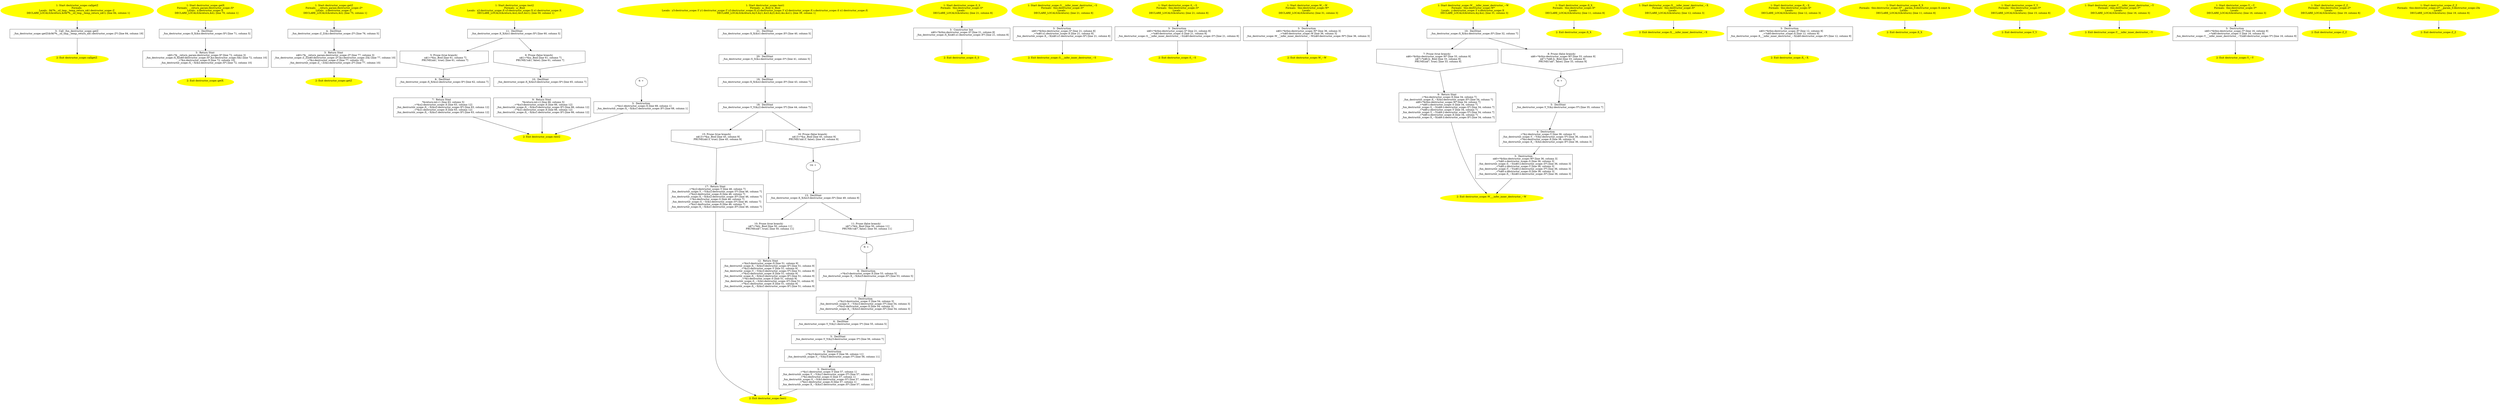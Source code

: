 /* @generated */
digraph cfg {
"callgetZ#destructor_scope#16418724657639342926.f4c0cbb2a5d892ea82496dd2540a9ead_1" [label="1: Start destructor_scope::callgetZ\nFormals: \nLocals:  0$?%__sil_tmp__temp_return_n$1:destructor_scope::Z \n   DECLARE_LOCALS(&return,&0$?%__sil_tmp__temp_return_n$1); [line 84, column 1]\n " color=yellow style=filled]
	

	 "callgetZ#destructor_scope#16418724657639342926.f4c0cbb2a5d892ea82496dd2540a9ead_1" -> "callgetZ#destructor_scope#16418724657639342926.f4c0cbb2a5d892ea82496dd2540a9ead_3" ;
"callgetZ#destructor_scope#16418724657639342926.f4c0cbb2a5d892ea82496dd2540a9ead_2" [label="2: Exit destructor_scope::callgetZ \n  " color=yellow style=filled]
	

"callgetZ#destructor_scope#16418724657639342926.f4c0cbb2a5d892ea82496dd2540a9ead_3" [label="3:  Call _fun_destructor_scope::getZ \n   _fun_destructor_scope::getZ(&0$?%__sil_tmp__temp_return_n$1:destructor_scope::Z*) [line 84, column 19]\n " shape="box"]
	

	 "callgetZ#destructor_scope#16418724657639342926.f4c0cbb2a5d892ea82496dd2540a9ead_3" -> "callgetZ#destructor_scope#16418724657639342926.f4c0cbb2a5d892ea82496dd2540a9ead_2" ;
"getX#destructor_scope#11739464242911605656.40a1d0621360ad71d65c4cc39bf927eb_1" [label="1: Start destructor_scope::getX\nFormals:  __return_param:destructor_scope::X*\nLocals:  x:destructor_scope::X \n   DECLARE_LOCALS(&return,&x); [line 70, column 1]\n " color=yellow style=filled]
	

	 "getX#destructor_scope#11739464242911605656.40a1d0621360ad71d65c4cc39bf927eb_1" -> "getX#destructor_scope#11739464242911605656.40a1d0621360ad71d65c4cc39bf927eb_4" ;
"getX#destructor_scope#11739464242911605656.40a1d0621360ad71d65c4cc39bf927eb_2" [label="2: Exit destructor_scope::getX \n  " color=yellow style=filled]
	

"getX#destructor_scope#11739464242911605656.40a1d0621360ad71d65c4cc39bf927eb_3" [label="3:  Return Stmt \n   n$0=*&__return_param:destructor_scope::X* [line 72, column 3]\n  _fun_destructor_scope::X_X(n$0:destructor_scope::X*,&x:destructor_scope::X&) [line 72, column 10]\n  _=*&x:destructor_scope::X [line 72, column 10]\n  _fun_destructor_scope::X_~X(&x:destructor_scope::X*) [line 72, column 10]\n " shape="box"]
	

	 "getX#destructor_scope#11739464242911605656.40a1d0621360ad71d65c4cc39bf927eb_3" -> "getX#destructor_scope#11739464242911605656.40a1d0621360ad71d65c4cc39bf927eb_2" ;
"getX#destructor_scope#11739464242911605656.40a1d0621360ad71d65c4cc39bf927eb_4" [label="4:  DeclStmt \n   _fun_destructor_scope::X_X(&x:destructor_scope::X*) [line 71, column 5]\n " shape="box"]
	

	 "getX#destructor_scope#11739464242911605656.40a1d0621360ad71d65c4cc39bf927eb_4" -> "getX#destructor_scope#11739464242911605656.40a1d0621360ad71d65c4cc39bf927eb_3" ;
"getZ#destructor_scope#13110319947448813202.fe2bc6519a3d7998283b70bbacc3915e_1" [label="1: Start destructor_scope::getZ\nFormals:  __return_param:destructor_scope::Z*\nLocals:  z:destructor_scope::Z \n   DECLARE_LOCALS(&return,&z); [line 75, column 1]\n " color=yellow style=filled]
	

	 "getZ#destructor_scope#13110319947448813202.fe2bc6519a3d7998283b70bbacc3915e_1" -> "getZ#destructor_scope#13110319947448813202.fe2bc6519a3d7998283b70bbacc3915e_4" ;
"getZ#destructor_scope#13110319947448813202.fe2bc6519a3d7998283b70bbacc3915e_2" [label="2: Exit destructor_scope::getZ \n  " color=yellow style=filled]
	

"getZ#destructor_scope#13110319947448813202.fe2bc6519a3d7998283b70bbacc3915e_3" [label="3:  Return Stmt \n   n$0=*&__return_param:destructor_scope::Z* [line 77, column 3]\n  _fun_destructor_scope::Z_Z(n$0:destructor_scope::Z*,&z:destructor_scope::Z&) [line 77, column 10]\n  _=*&z:destructor_scope::Z [line 77, column 10]\n  _fun_destructor_scope::Z_~Z(&z:destructor_scope::Z*) [line 77, column 10]\n " shape="box"]
	

	 "getZ#destructor_scope#13110319947448813202.fe2bc6519a3d7998283b70bbacc3915e_3" -> "getZ#destructor_scope#13110319947448813202.fe2bc6519a3d7998283b70bbacc3915e_2" ;
"getZ#destructor_scope#13110319947448813202.fe2bc6519a3d7998283b70bbacc3915e_4" [label="4:  DeclStmt \n   _fun_destructor_scope::Z_Z(&z:destructor_scope::Z*) [line 76, column 5]\n " shape="box"]
	

	 "getZ#destructor_scope#13110319947448813202.fe2bc6519a3d7998283b70bbacc3915e_4" -> "getZ#destructor_scope#13110319947448813202.fe2bc6519a3d7998283b70bbacc3915e_3" ;
"test2#destructor_scope#2993434300384255445.24bf3f4c27c1719ee94d608a0df996b1_1" [label="1: Start destructor_scope::test2\nFormals:  a:_Bool\nLocals:  x2:destructor_scope::X x3:destructor_scope::X x1:destructor_scope::X \n   DECLARE_LOCALS(&return,&x2,&x3,&x1); [line 59, column 1]\n " color=yellow style=filled]
	

	 "test2#destructor_scope#2993434300384255445.24bf3f4c27c1719ee94d608a0df996b1_1" -> "test2#destructor_scope#2993434300384255445.24bf3f4c27c1719ee94d608a0df996b1_11" ;
"test2#destructor_scope#2993434300384255445.24bf3f4c27c1719ee94d608a0df996b1_2" [label="2: Exit destructor_scope::test2 \n  " color=yellow style=filled]
	

"test2#destructor_scope#2993434300384255445.24bf3f4c27c1719ee94d608a0df996b1_3" [label="3:  Destruction \n   _=*&x1:destructor_scope::X [line 68, column 1]\n  _fun_destructor_scope::X_~X(&x1:destructor_scope::X*) [line 68, column 1]\n " shape="box"]
	

	 "test2#destructor_scope#2993434300384255445.24bf3f4c27c1719ee94d608a0df996b1_3" -> "test2#destructor_scope#2993434300384255445.24bf3f4c27c1719ee94d608a0df996b1_2" ;
"test2#destructor_scope#2993434300384255445.24bf3f4c27c1719ee94d608a0df996b1_4" [label="4: + \n  " ]
	

	 "test2#destructor_scope#2993434300384255445.24bf3f4c27c1719ee94d608a0df996b1_4" -> "test2#destructor_scope#2993434300384255445.24bf3f4c27c1719ee94d608a0df996b1_3" ;
"test2#destructor_scope#2993434300384255445.24bf3f4c27c1719ee94d608a0df996b1_5" [label="5: Prune (true branch) \n   n$1=*&a:_Bool [line 61, column 7]\n  PRUNE(n$1, true); [line 61, column 7]\n " shape="invhouse"]
	

	 "test2#destructor_scope#2993434300384255445.24bf3f4c27c1719ee94d608a0df996b1_5" -> "test2#destructor_scope#2993434300384255445.24bf3f4c27c1719ee94d608a0df996b1_8" ;
"test2#destructor_scope#2993434300384255445.24bf3f4c27c1719ee94d608a0df996b1_6" [label="6: Prune (false branch) \n   n$1=*&a:_Bool [line 61, column 7]\n  PRUNE(!n$1, false); [line 61, column 7]\n " shape="invhouse"]
	

	 "test2#destructor_scope#2993434300384255445.24bf3f4c27c1719ee94d608a0df996b1_6" -> "test2#destructor_scope#2993434300384255445.24bf3f4c27c1719ee94d608a0df996b1_10" ;
"test2#destructor_scope#2993434300384255445.24bf3f4c27c1719ee94d608a0df996b1_7" [label="7:  Return Stmt \n   *&return:int=1 [line 63, column 5]\n  _=*&x2:destructor_scope::X [line 63, column 12]\n  _fun_destructor_scope::X_~X(&x2:destructor_scope::X*) [line 63, column 12]\n  _=*&x1:destructor_scope::X [line 63, column 12]\n  _fun_destructor_scope::X_~X(&x1:destructor_scope::X*) [line 63, column 12]\n " shape="box"]
	

	 "test2#destructor_scope#2993434300384255445.24bf3f4c27c1719ee94d608a0df996b1_7" -> "test2#destructor_scope#2993434300384255445.24bf3f4c27c1719ee94d608a0df996b1_2" ;
"test2#destructor_scope#2993434300384255445.24bf3f4c27c1719ee94d608a0df996b1_8" [label="8:  DeclStmt \n   _fun_destructor_scope::X_X(&x2:destructor_scope::X*) [line 62, column 7]\n " shape="box"]
	

	 "test2#destructor_scope#2993434300384255445.24bf3f4c27c1719ee94d608a0df996b1_8" -> "test2#destructor_scope#2993434300384255445.24bf3f4c27c1719ee94d608a0df996b1_7" ;
"test2#destructor_scope#2993434300384255445.24bf3f4c27c1719ee94d608a0df996b1_9" [label="9:  Return Stmt \n   *&return:int=2 [line 66, column 5]\n  _=*&x3:destructor_scope::X [line 66, column 12]\n  _fun_destructor_scope::X_~X(&x3:destructor_scope::X*) [line 66, column 12]\n  _=*&x1:destructor_scope::X [line 66, column 12]\n  _fun_destructor_scope::X_~X(&x1:destructor_scope::X*) [line 66, column 12]\n " shape="box"]
	

	 "test2#destructor_scope#2993434300384255445.24bf3f4c27c1719ee94d608a0df996b1_9" -> "test2#destructor_scope#2993434300384255445.24bf3f4c27c1719ee94d608a0df996b1_2" ;
"test2#destructor_scope#2993434300384255445.24bf3f4c27c1719ee94d608a0df996b1_10" [label="10:  DeclStmt \n   _fun_destructor_scope::X_X(&x3:destructor_scope::X*) [line 65, column 7]\n " shape="box"]
	

	 "test2#destructor_scope#2993434300384255445.24bf3f4c27c1719ee94d608a0df996b1_10" -> "test2#destructor_scope#2993434300384255445.24bf3f4c27c1719ee94d608a0df996b1_9" ;
"test2#destructor_scope#2993434300384255445.24bf3f4c27c1719ee94d608a0df996b1_11" [label="11:  DeclStmt \n   _fun_destructor_scope::X_X(&x1:destructor_scope::X*) [line 60, column 5]\n " shape="box"]
	

	 "test2#destructor_scope#2993434300384255445.24bf3f4c27c1719ee94d608a0df996b1_11" -> "test2#destructor_scope#2993434300384255445.24bf3f4c27c1719ee94d608a0df996b1_5" ;
	 "test2#destructor_scope#2993434300384255445.24bf3f4c27c1719ee94d608a0df996b1_11" -> "test2#destructor_scope#2993434300384255445.24bf3f4c27c1719ee94d608a0df996b1_6" ;
"test1#destructor_scope#3167061604758065234.d3af82d2ddb9b80d2c9930cb62bbbffa_1" [label="1: Start destructor_scope::test1\nFormals:  a:_Bool b:_Bool\nLocals:  y3:destructor_scope::Y y1:destructor_scope::Y x3:destructor_scope::X y2:destructor_scope::Y x2:destructor_scope::X s:destructor_scope::S x1:destructor_scope::X \n   DECLARE_LOCALS(&return,&y3,&y1,&x3,&y2,&x2,&s,&x1); [line 39, column 1]\n " color=yellow style=filled]
	

	 "test1#destructor_scope#3167061604758065234.d3af82d2ddb9b80d2c9930cb62bbbffa_1" -> "test1#destructor_scope#3167061604758065234.d3af82d2ddb9b80d2c9930cb62bbbffa_21" ;
"test1#destructor_scope#3167061604758065234.d3af82d2ddb9b80d2c9930cb62bbbffa_2" [label="2: Exit destructor_scope::test1 \n  " color=yellow style=filled]
	

"test1#destructor_scope#3167061604758065234.d3af82d2ddb9b80d2c9930cb62bbbffa_3" [label="3:  Destruction \n   _=*&y1:destructor_scope::Y [line 57, column 1]\n  _fun_destructor_scope::Y_~Y(&y1:destructor_scope::Y*) [line 57, column 1]\n  _=*&s:destructor_scope::S [line 57, column 1]\n  _fun_destructor_scope::S_~S(&s:destructor_scope::S*) [line 57, column 1]\n  _=*&x1:destructor_scope::X [line 57, column 1]\n  _fun_destructor_scope::X_~X(&x1:destructor_scope::X*) [line 57, column 1]\n " shape="box"]
	

	 "test1#destructor_scope#3167061604758065234.d3af82d2ddb9b80d2c9930cb62bbbffa_3" -> "test1#destructor_scope#3167061604758065234.d3af82d2ddb9b80d2c9930cb62bbbffa_2" ;
"test1#destructor_scope#3167061604758065234.d3af82d2ddb9b80d2c9930cb62bbbffa_4" [label="4:  Destruction \n   _=*&y3:destructor_scope::Y [line 56, column 11]\n  _fun_destructor_scope::Y_~Y(&y3:destructor_scope::Y*) [line 56, column 11]\n " shape="box"]
	

	 "test1#destructor_scope#3167061604758065234.d3af82d2ddb9b80d2c9930cb62bbbffa_4" -> "test1#destructor_scope#3167061604758065234.d3af82d2ddb9b80d2c9930cb62bbbffa_3" ;
"test1#destructor_scope#3167061604758065234.d3af82d2ddb9b80d2c9930cb62bbbffa_5" [label="5:  DeclStmt \n   _fun_destructor_scope::Y_Y(&y3:destructor_scope::Y*) [line 56, column 7]\n " shape="box"]
	

	 "test1#destructor_scope#3167061604758065234.d3af82d2ddb9b80d2c9930cb62bbbffa_5" -> "test1#destructor_scope#3167061604758065234.d3af82d2ddb9b80d2c9930cb62bbbffa_4" ;
"test1#destructor_scope#3167061604758065234.d3af82d2ddb9b80d2c9930cb62bbbffa_6" [label="6:  DeclStmt \n   _fun_destructor_scope::Y_Y(&y1:destructor_scope::Y*) [line 55, column 5]\n " shape="box"]
	

	 "test1#destructor_scope#3167061604758065234.d3af82d2ddb9b80d2c9930cb62bbbffa_6" -> "test1#destructor_scope#3167061604758065234.d3af82d2ddb9b80d2c9930cb62bbbffa_5" ;
"test1#destructor_scope#3167061604758065234.d3af82d2ddb9b80d2c9930cb62bbbffa_7" [label="7:  Destruction \n   _=*&y2:destructor_scope::Y [line 54, column 3]\n  _fun_destructor_scope::Y_~Y(&y2:destructor_scope::Y*) [line 54, column 3]\n  _=*&x2:destructor_scope::X [line 54, column 3]\n  _fun_destructor_scope::X_~X(&x2:destructor_scope::X*) [line 54, column 3]\n " shape="box"]
	

	 "test1#destructor_scope#3167061604758065234.d3af82d2ddb9b80d2c9930cb62bbbffa_7" -> "test1#destructor_scope#3167061604758065234.d3af82d2ddb9b80d2c9930cb62bbbffa_6" ;
"test1#destructor_scope#3167061604758065234.d3af82d2ddb9b80d2c9930cb62bbbffa_8" [label="8:  Destruction \n   _=*&x3:destructor_scope::X [line 53, column 5]\n  _fun_destructor_scope::X_~X(&x3:destructor_scope::X*) [line 53, column 5]\n " shape="box"]
	

	 "test1#destructor_scope#3167061604758065234.d3af82d2ddb9b80d2c9930cb62bbbffa_8" -> "test1#destructor_scope#3167061604758065234.d3af82d2ddb9b80d2c9930cb62bbbffa_7" ;
"test1#destructor_scope#3167061604758065234.d3af82d2ddb9b80d2c9930cb62bbbffa_9" [label="9: + \n  " ]
	

	 "test1#destructor_scope#3167061604758065234.d3af82d2ddb9b80d2c9930cb62bbbffa_9" -> "test1#destructor_scope#3167061604758065234.d3af82d2ddb9b80d2c9930cb62bbbffa_8" ;
"test1#destructor_scope#3167061604758065234.d3af82d2ddb9b80d2c9930cb62bbbffa_10" [label="10: Prune (true branch) \n   n$7=*&b:_Bool [line 50, column 11]\n  PRUNE(n$7, true); [line 50, column 11]\n " shape="invhouse"]
	

	 "test1#destructor_scope#3167061604758065234.d3af82d2ddb9b80d2c9930cb62bbbffa_10" -> "test1#destructor_scope#3167061604758065234.d3af82d2ddb9b80d2c9930cb62bbbffa_12" ;
"test1#destructor_scope#3167061604758065234.d3af82d2ddb9b80d2c9930cb62bbbffa_11" [label="11: Prune (false branch) \n   n$7=*&b:_Bool [line 50, column 11]\n  PRUNE(!n$7, false); [line 50, column 11]\n " shape="invhouse"]
	

	 "test1#destructor_scope#3167061604758065234.d3af82d2ddb9b80d2c9930cb62bbbffa_11" -> "test1#destructor_scope#3167061604758065234.d3af82d2ddb9b80d2c9930cb62bbbffa_9" ;
"test1#destructor_scope#3167061604758065234.d3af82d2ddb9b80d2c9930cb62bbbffa_12" [label="12:  Return Stmt \n   _=*&x3:destructor_scope::X [line 51, column 9]\n  _fun_destructor_scope::X_~X(&x3:destructor_scope::X*) [line 51, column 9]\n  _=*&y2:destructor_scope::Y [line 51, column 9]\n  _fun_destructor_scope::Y_~Y(&y2:destructor_scope::Y*) [line 51, column 9]\n  _=*&x2:destructor_scope::X [line 51, column 9]\n  _fun_destructor_scope::X_~X(&x2:destructor_scope::X*) [line 51, column 9]\n  _=*&s:destructor_scope::S [line 51, column 9]\n  _fun_destructor_scope::S_~S(&s:destructor_scope::S*) [line 51, column 9]\n  _=*&x1:destructor_scope::X [line 51, column 9]\n  _fun_destructor_scope::X_~X(&x1:destructor_scope::X*) [line 51, column 9]\n " shape="box"]
	

	 "test1#destructor_scope#3167061604758065234.d3af82d2ddb9b80d2c9930cb62bbbffa_12" -> "test1#destructor_scope#3167061604758065234.d3af82d2ddb9b80d2c9930cb62bbbffa_2" ;
"test1#destructor_scope#3167061604758065234.d3af82d2ddb9b80d2c9930cb62bbbffa_13" [label="13:  DeclStmt \n   _fun_destructor_scope::X_X(&x3:destructor_scope::X*) [line 49, column 9]\n " shape="box"]
	

	 "test1#destructor_scope#3167061604758065234.d3af82d2ddb9b80d2c9930cb62bbbffa_13" -> "test1#destructor_scope#3167061604758065234.d3af82d2ddb9b80d2c9930cb62bbbffa_10" ;
	 "test1#destructor_scope#3167061604758065234.d3af82d2ddb9b80d2c9930cb62bbbffa_13" -> "test1#destructor_scope#3167061604758065234.d3af82d2ddb9b80d2c9930cb62bbbffa_11" ;
"test1#destructor_scope#3167061604758065234.d3af82d2ddb9b80d2c9930cb62bbbffa_14" [label="14: + \n  " ]
	

	 "test1#destructor_scope#3167061604758065234.d3af82d2ddb9b80d2c9930cb62bbbffa_14" -> "test1#destructor_scope#3167061604758065234.d3af82d2ddb9b80d2c9930cb62bbbffa_13" ;
"test1#destructor_scope#3167061604758065234.d3af82d2ddb9b80d2c9930cb62bbbffa_15" [label="15: Prune (true branch) \n   n$13=*&a:_Bool [line 45, column 9]\n  PRUNE(n$13, true); [line 45, column 9]\n " shape="invhouse"]
	

	 "test1#destructor_scope#3167061604758065234.d3af82d2ddb9b80d2c9930cb62bbbffa_15" -> "test1#destructor_scope#3167061604758065234.d3af82d2ddb9b80d2c9930cb62bbbffa_17" ;
"test1#destructor_scope#3167061604758065234.d3af82d2ddb9b80d2c9930cb62bbbffa_16" [label="16: Prune (false branch) \n   n$13=*&a:_Bool [line 45, column 9]\n  PRUNE(!n$13, false); [line 45, column 9]\n " shape="invhouse"]
	

	 "test1#destructor_scope#3167061604758065234.d3af82d2ddb9b80d2c9930cb62bbbffa_16" -> "test1#destructor_scope#3167061604758065234.d3af82d2ddb9b80d2c9930cb62bbbffa_14" ;
"test1#destructor_scope#3167061604758065234.d3af82d2ddb9b80d2c9930cb62bbbffa_17" [label="17:  Return Stmt \n   _=*&y2:destructor_scope::Y [line 46, column 7]\n  _fun_destructor_scope::Y_~Y(&y2:destructor_scope::Y*) [line 46, column 7]\n  _=*&x2:destructor_scope::X [line 46, column 7]\n  _fun_destructor_scope::X_~X(&x2:destructor_scope::X*) [line 46, column 7]\n  _=*&s:destructor_scope::S [line 46, column 7]\n  _fun_destructor_scope::S_~S(&s:destructor_scope::S*) [line 46, column 7]\n  _=*&x1:destructor_scope::X [line 46, column 7]\n  _fun_destructor_scope::X_~X(&x1:destructor_scope::X*) [line 46, column 7]\n " shape="box"]
	

	 "test1#destructor_scope#3167061604758065234.d3af82d2ddb9b80d2c9930cb62bbbffa_17" -> "test1#destructor_scope#3167061604758065234.d3af82d2ddb9b80d2c9930cb62bbbffa_2" ;
"test1#destructor_scope#3167061604758065234.d3af82d2ddb9b80d2c9930cb62bbbffa_18" [label="18:  DeclStmt \n   _fun_destructor_scope::Y_Y(&y2:destructor_scope::Y*) [line 44, column 7]\n " shape="box"]
	

	 "test1#destructor_scope#3167061604758065234.d3af82d2ddb9b80d2c9930cb62bbbffa_18" -> "test1#destructor_scope#3167061604758065234.d3af82d2ddb9b80d2c9930cb62bbbffa_15" ;
	 "test1#destructor_scope#3167061604758065234.d3af82d2ddb9b80d2c9930cb62bbbffa_18" -> "test1#destructor_scope#3167061604758065234.d3af82d2ddb9b80d2c9930cb62bbbffa_16" ;
"test1#destructor_scope#3167061604758065234.d3af82d2ddb9b80d2c9930cb62bbbffa_19" [label="19:  DeclStmt \n   _fun_destructor_scope::X_X(&x2:destructor_scope::X*) [line 43, column 7]\n " shape="box"]
	

	 "test1#destructor_scope#3167061604758065234.d3af82d2ddb9b80d2c9930cb62bbbffa_19" -> "test1#destructor_scope#3167061604758065234.d3af82d2ddb9b80d2c9930cb62bbbffa_18" ;
"test1#destructor_scope#3167061604758065234.d3af82d2ddb9b80d2c9930cb62bbbffa_20" [label="20:  DeclStmt \n   _fun_destructor_scope::S_S(&s:destructor_scope::S*) [line 41, column 5]\n " shape="box"]
	

	 "test1#destructor_scope#3167061604758065234.d3af82d2ddb9b80d2c9930cb62bbbffa_20" -> "test1#destructor_scope#3167061604758065234.d3af82d2ddb9b80d2c9930cb62bbbffa_19" ;
"test1#destructor_scope#3167061604758065234.d3af82d2ddb9b80d2c9930cb62bbbffa_21" [label="21:  DeclStmt \n   _fun_destructor_scope::X_X(&x1:destructor_scope::X*) [line 40, column 5]\n " shape="box"]
	

	 "test1#destructor_scope#3167061604758065234.d3af82d2ddb9b80d2c9930cb62bbbffa_21" -> "test1#destructor_scope#3167061604758065234.d3af82d2ddb9b80d2c9930cb62bbbffa_20" ;
"S#S#destructor_scope#{12210000843635331998|constexpr}.cb28b79e3a75cf83720c23a83cf5bf01_1" [label="1: Start destructor_scope::S_S\nFormals:  this:destructor_scope::S*\nLocals:  \n   DECLARE_LOCALS(&return); [line 21, column 8]\n " color=yellow style=filled]
	

	 "S#S#destructor_scope#{12210000843635331998|constexpr}.cb28b79e3a75cf83720c23a83cf5bf01_1" -> "S#S#destructor_scope#{12210000843635331998|constexpr}.cb28b79e3a75cf83720c23a83cf5bf01_3" ;
"S#S#destructor_scope#{12210000843635331998|constexpr}.cb28b79e3a75cf83720c23a83cf5bf01_2" [label="2: Exit destructor_scope::S_S \n  " color=yellow style=filled]
	

"S#S#destructor_scope#{12210000843635331998|constexpr}.cb28b79e3a75cf83720c23a83cf5bf01_3" [label="3:  Constructor Init \n   n$0=*&this:destructor_scope::S* [line 21, column 8]\n  _fun_destructor_scope::X_X(n$0.x1:destructor_scope::X*) [line 21, column 8]\n " shape="box"]
	

	 "S#S#destructor_scope#{12210000843635331998|constexpr}.cb28b79e3a75cf83720c23a83cf5bf01_3" -> "S#S#destructor_scope#{12210000843635331998|constexpr}.cb28b79e3a75cf83720c23a83cf5bf01_2" ;
"__infer_inner_destructor_~S#S#destructor_scope#(9287491061312513566).4ef80b764b293fdc4260c9ce06a110d3_1" [label="1: Start destructor_scope::S___infer_inner_destructor_~S\nFormals:  this:destructor_scope::S*\nLocals:  \n   DECLARE_LOCALS(&return); [line 21, column 8]\n " color=yellow style=filled]
	

	 "__infer_inner_destructor_~S#S#destructor_scope#(9287491061312513566).4ef80b764b293fdc4260c9ce06a110d3_1" -> "__infer_inner_destructor_~S#S#destructor_scope#(9287491061312513566).4ef80b764b293fdc4260c9ce06a110d3_3" ;
"__infer_inner_destructor_~S#S#destructor_scope#(9287491061312513566).4ef80b764b293fdc4260c9ce06a110d3_2" [label="2: Exit destructor_scope::S___infer_inner_destructor_~S \n  " color=yellow style=filled]
	

"__infer_inner_destructor_~S#S#destructor_scope#(9287491061312513566).4ef80b764b293fdc4260c9ce06a110d3_3" [label="3:  Destruction \n   n$0=*&this:destructor_scope::S* [line 21, column 8]\n  _=*n$0.x1:destructor_scope::X [line 21, column 8]\n  _fun_destructor_scope::X_~X(n$0.x1:destructor_scope::X*) [line 21, column 8]\n " shape="box"]
	

	 "__infer_inner_destructor_~S#S#destructor_scope#(9287491061312513566).4ef80b764b293fdc4260c9ce06a110d3_3" -> "__infer_inner_destructor_~S#S#destructor_scope#(9287491061312513566).4ef80b764b293fdc4260c9ce06a110d3_2" ;
"~S#S#destructor_scope#(9287491061312513566).aca6b266020a04cd52a80258435bda76_1" [label="1: Start destructor_scope::S_~S\nFormals:  this:destructor_scope::S*\nLocals:  \n   DECLARE_LOCALS(&return); [line 21, column 8]\n " color=yellow style=filled]
	

	 "~S#S#destructor_scope#(9287491061312513566).aca6b266020a04cd52a80258435bda76_1" -> "~S#S#destructor_scope#(9287491061312513566).aca6b266020a04cd52a80258435bda76_3" ;
"~S#S#destructor_scope#(9287491061312513566).aca6b266020a04cd52a80258435bda76_2" [label="2: Exit destructor_scope::S_~S \n  " color=yellow style=filled]
	

"~S#S#destructor_scope#(9287491061312513566).aca6b266020a04cd52a80258435bda76_3" [label="3:  Destruction \n   n$0=*&this:destructor_scope::S* [line 21, column 8]\n  _=*n$0:destructor_scope::S [line 21, column 8]\n  _fun_destructor_scope::S___infer_inner_destructor_~S(n$0:destructor_scope::S*) [line 21, column 8]\n " shape="box"]
	

	 "~S#S#destructor_scope#(9287491061312513566).aca6b266020a04cd52a80258435bda76_3" -> "~S#S#destructor_scope#(9287491061312513566).aca6b266020a04cd52a80258435bda76_2" ;
"~W#W#destructor_scope#(7330614824551855498).f9ed98feeae8b94c6906cf3cd29688b3_1" [label="1: Start destructor_scope::W_~W\nFormals:  this:destructor_scope::W*\nLocals:  \n   DECLARE_LOCALS(&return); [line 31, column 3]\n " color=yellow style=filled]
	

	 "~W#W#destructor_scope#(7330614824551855498).f9ed98feeae8b94c6906cf3cd29688b3_1" -> "~W#W#destructor_scope#(7330614824551855498).f9ed98feeae8b94c6906cf3cd29688b3_3" ;
"~W#W#destructor_scope#(7330614824551855498).f9ed98feeae8b94c6906cf3cd29688b3_2" [label="2: Exit destructor_scope::W_~W \n  " color=yellow style=filled]
	

"~W#W#destructor_scope#(7330614824551855498).f9ed98feeae8b94c6906cf3cd29688b3_3" [label="3:  Destruction \n   n$0=*&this:destructor_scope::W* [line 36, column 3]\n  _=*n$0:destructor_scope::W [line 36, column 3]\n  _fun_destructor_scope::W___infer_inner_destructor_~W(n$0:destructor_scope::W*) [line 36, column 3]\n " shape="box"]
	

	 "~W#W#destructor_scope#(7330614824551855498).f9ed98feeae8b94c6906cf3cd29688b3_3" -> "~W#W#destructor_scope#(7330614824551855498).f9ed98feeae8b94c6906cf3cd29688b3_2" ;
"__infer_inner_destructor_~W#W#destructor_scope#(7330614824551855498).609202c747c70b122a8a5785422f4f26_1" [label="1: Start destructor_scope::W___infer_inner_destructor_~W\nFormals:  this:destructor_scope::W*\nLocals:  y:destructor_scope::Y x:destructor_scope::X \n   DECLARE_LOCALS(&return,&y,&x); [line 31, column 3]\n " color=yellow style=filled]
	

	 "__infer_inner_destructor_~W#W#destructor_scope#(7330614824551855498).609202c747c70b122a8a5785422f4f26_1" -> "__infer_inner_destructor_~W#W#destructor_scope#(7330614824551855498).609202c747c70b122a8a5785422f4f26_10" ;
"__infer_inner_destructor_~W#W#destructor_scope#(7330614824551855498).609202c747c70b122a8a5785422f4f26_2" [label="2: Exit destructor_scope::W___infer_inner_destructor_~W \n  " color=yellow style=filled]
	

"__infer_inner_destructor_~W#W#destructor_scope#(7330614824551855498).609202c747c70b122a8a5785422f4f26_3" [label="3:  Destruction \n   n$0=*&this:destructor_scope::W* [line 36, column 3]\n  _=*n$0.s:destructor_scope::S [line 36, column 3]\n  _fun_destructor_scope::S_~S(n$0.s:destructor_scope::S*) [line 36, column 3]\n  _=*n$0.y:destructor_scope::Y [line 36, column 3]\n  _fun_destructor_scope::Y_~Y(n$0.y:destructor_scope::Y*) [line 36, column 3]\n  _=*n$0.x:destructor_scope::X [line 36, column 3]\n  _fun_destructor_scope::X_~X(n$0.x:destructor_scope::X*) [line 36, column 3]\n " shape="box"]
	

	 "__infer_inner_destructor_~W#W#destructor_scope#(7330614824551855498).609202c747c70b122a8a5785422f4f26_3" -> "__infer_inner_destructor_~W#W#destructor_scope#(7330614824551855498).609202c747c70b122a8a5785422f4f26_2" ;
"__infer_inner_destructor_~W#W#destructor_scope#(7330614824551855498).609202c747c70b122a8a5785422f4f26_4" [label="4:  Destruction \n   _=*&y:destructor_scope::Y [line 36, column 3]\n  _fun_destructor_scope::Y_~Y(&y:destructor_scope::Y*) [line 36, column 3]\n  _=*&x:destructor_scope::X [line 36, column 3]\n  _fun_destructor_scope::X_~X(&x:destructor_scope::X*) [line 36, column 3]\n " shape="box"]
	

	 "__infer_inner_destructor_~W#W#destructor_scope#(7330614824551855498).609202c747c70b122a8a5785422f4f26_4" -> "__infer_inner_destructor_~W#W#destructor_scope#(7330614824551855498).609202c747c70b122a8a5785422f4f26_3" ;
"__infer_inner_destructor_~W#W#destructor_scope#(7330614824551855498).609202c747c70b122a8a5785422f4f26_5" [label="5:  DeclStmt \n   _fun_destructor_scope::Y_Y(&y:destructor_scope::Y*) [line 35, column 7]\n " shape="box"]
	

	 "__infer_inner_destructor_~W#W#destructor_scope#(7330614824551855498).609202c747c70b122a8a5785422f4f26_5" -> "__infer_inner_destructor_~W#W#destructor_scope#(7330614824551855498).609202c747c70b122a8a5785422f4f26_4" ;
"__infer_inner_destructor_~W#W#destructor_scope#(7330614824551855498).609202c747c70b122a8a5785422f4f26_6" [label="6: + \n  " ]
	

	 "__infer_inner_destructor_~W#W#destructor_scope#(7330614824551855498).609202c747c70b122a8a5785422f4f26_6" -> "__infer_inner_destructor_~W#W#destructor_scope#(7330614824551855498).609202c747c70b122a8a5785422f4f26_5" ;
"__infer_inner_destructor_~W#W#destructor_scope#(7330614824551855498).609202c747c70b122a8a5785422f4f26_7" [label="7: Prune (true branch) \n   n$6=*&this:destructor_scope::W* [line 33, column 9]\n  n$7=*n$6.b:_Bool [line 33, column 9]\n  PRUNE(n$7, true); [line 33, column 9]\n " shape="invhouse"]
	

	 "__infer_inner_destructor_~W#W#destructor_scope#(7330614824551855498).609202c747c70b122a8a5785422f4f26_7" -> "__infer_inner_destructor_~W#W#destructor_scope#(7330614824551855498).609202c747c70b122a8a5785422f4f26_9" ;
"__infer_inner_destructor_~W#W#destructor_scope#(7330614824551855498).609202c747c70b122a8a5785422f4f26_8" [label="8: Prune (false branch) \n   n$6=*&this:destructor_scope::W* [line 33, column 9]\n  n$7=*n$6.b:_Bool [line 33, column 9]\n  PRUNE(!n$7, false); [line 33, column 9]\n " shape="invhouse"]
	

	 "__infer_inner_destructor_~W#W#destructor_scope#(7330614824551855498).609202c747c70b122a8a5785422f4f26_8" -> "__infer_inner_destructor_~W#W#destructor_scope#(7330614824551855498).609202c747c70b122a8a5785422f4f26_6" ;
"__infer_inner_destructor_~W#W#destructor_scope#(7330614824551855498).609202c747c70b122a8a5785422f4f26_9" [label="9:  Return Stmt \n   _=*&x:destructor_scope::X [line 34, column 7]\n  _fun_destructor_scope::X_~X(&x:destructor_scope::X*) [line 34, column 7]\n  n$9=*&this:destructor_scope::W* [line 34, column 7]\n  _=*n$9.s:destructor_scope::S [line 34, column 7]\n  _fun_destructor_scope::S_~S(n$9.s:destructor_scope::S*) [line 34, column 7]\n  _=*n$9.y:destructor_scope::Y [line 34, column 7]\n  _fun_destructor_scope::Y_~Y(n$9.y:destructor_scope::Y*) [line 34, column 7]\n  _=*n$9.x:destructor_scope::X [line 34, column 7]\n  _fun_destructor_scope::X_~X(n$9.x:destructor_scope::X*) [line 34, column 7]\n " shape="box"]
	

	 "__infer_inner_destructor_~W#W#destructor_scope#(7330614824551855498).609202c747c70b122a8a5785422f4f26_9" -> "__infer_inner_destructor_~W#W#destructor_scope#(7330614824551855498).609202c747c70b122a8a5785422f4f26_2" ;
"__infer_inner_destructor_~W#W#destructor_scope#(7330614824551855498).609202c747c70b122a8a5785422f4f26_10" [label="10:  DeclStmt \n   _fun_destructor_scope::X_X(&x:destructor_scope::X*) [line 32, column 7]\n " shape="box"]
	

	 "__infer_inner_destructor_~W#W#destructor_scope#(7330614824551855498).609202c747c70b122a8a5785422f4f26_10" -> "__infer_inner_destructor_~W#W#destructor_scope#(7330614824551855498).609202c747c70b122a8a5785422f4f26_7" ;
	 "__infer_inner_destructor_~W#W#destructor_scope#(7330614824551855498).609202c747c70b122a8a5785422f4f26_10" -> "__infer_inner_destructor_~W#W#destructor_scope#(7330614824551855498).609202c747c70b122a8a5785422f4f26_8" ;
"X#X#destructor_scope#{8756367833784077567|constexpr}.fe7f9d502bc5b73ec7451a152e49956f_1" [label="1: Start destructor_scope::X_X\nFormals:  this:destructor_scope::X*\nLocals:  \n   DECLARE_LOCALS(&return); [line 11, column 8]\n " color=yellow style=filled]
	

	 "X#X#destructor_scope#{8756367833784077567|constexpr}.fe7f9d502bc5b73ec7451a152e49956f_1" -> "X#X#destructor_scope#{8756367833784077567|constexpr}.fe7f9d502bc5b73ec7451a152e49956f_2" ;
"X#X#destructor_scope#{8756367833784077567|constexpr}.fe7f9d502bc5b73ec7451a152e49956f_2" [label="2: Exit destructor_scope::X_X \n  " color=yellow style=filled]
	

"__infer_inner_destructor_~X#X#destructor_scope#(17752465063768331075).9ca577a457cb5911ce3106f5186a6435_1" [label="1: Start destructor_scope::X___infer_inner_destructor_~X\nFormals:  this:destructor_scope::X*\nLocals:  \n   DECLARE_LOCALS(&return); [line 12, column 3]\n " color=yellow style=filled]
	

	 "__infer_inner_destructor_~X#X#destructor_scope#(17752465063768331075).9ca577a457cb5911ce3106f5186a6435_1" -> "__infer_inner_destructor_~X#X#destructor_scope#(17752465063768331075).9ca577a457cb5911ce3106f5186a6435_2" ;
"__infer_inner_destructor_~X#X#destructor_scope#(17752465063768331075).9ca577a457cb5911ce3106f5186a6435_2" [label="2: Exit destructor_scope::X___infer_inner_destructor_~X \n  " color=yellow style=filled]
	

"~X#X#destructor_scope#(17752465063768331075).e9440dc26d00e6a493a0ae5908b3f399_1" [label="1: Start destructor_scope::X_~X\nFormals:  this:destructor_scope::X*\nLocals:  \n   DECLARE_LOCALS(&return); [line 12, column 3]\n " color=yellow style=filled]
	

	 "~X#X#destructor_scope#(17752465063768331075).e9440dc26d00e6a493a0ae5908b3f399_1" -> "~X#X#destructor_scope#(17752465063768331075).e9440dc26d00e6a493a0ae5908b3f399_3" ;
"~X#X#destructor_scope#(17752465063768331075).e9440dc26d00e6a493a0ae5908b3f399_2" [label="2: Exit destructor_scope::X_~X \n  " color=yellow style=filled]
	

"~X#X#destructor_scope#(17752465063768331075).e9440dc26d00e6a493a0ae5908b3f399_3" [label="3:  Destruction \n   n$0=*&this:destructor_scope::X* [line 12, column 9]\n  _=*n$0:destructor_scope::X [line 12, column 9]\n  _fun_destructor_scope::X___infer_inner_destructor_~X(n$0:destructor_scope::X*) [line 12, column 9]\n " shape="box"]
	

	 "~X#X#destructor_scope#(17752465063768331075).e9440dc26d00e6a493a0ae5908b3f399_3" -> "~X#X#destructor_scope#(17752465063768331075).e9440dc26d00e6a493a0ae5908b3f399_2" ;
"X#X#destructor_scope#{2603426817540977396|constexpr}.fb840cb7c96da056d7b59829caa7231d_1" [label="1: Start destructor_scope::X_X\nFormals:  this:destructor_scope::X* __param_0:destructor_scope::X const &\nLocals:  \n   DECLARE_LOCALS(&return); [line 11, column 8]\n " color=yellow style=filled]
	

	 "X#X#destructor_scope#{2603426817540977396|constexpr}.fb840cb7c96da056d7b59829caa7231d_1" -> "X#X#destructor_scope#{2603426817540977396|constexpr}.fb840cb7c96da056d7b59829caa7231d_2" ;
"X#X#destructor_scope#{2603426817540977396|constexpr}.fb840cb7c96da056d7b59829caa7231d_2" [label="2: Exit destructor_scope::X_X \n  " color=yellow style=filled]
	

"Y#Y#destructor_scope#{15345452000440546376|constexpr}.7b3401cb4ba53beb88d6ca2de7e20249_1" [label="1: Start destructor_scope::Y_Y\nFormals:  this:destructor_scope::Y*\nLocals:  \n   DECLARE_LOCALS(&return); [line 15, column 8]\n " color=yellow style=filled]
	

	 "Y#Y#destructor_scope#{15345452000440546376|constexpr}.7b3401cb4ba53beb88d6ca2de7e20249_1" -> "Y#Y#destructor_scope#{15345452000440546376|constexpr}.7b3401cb4ba53beb88d6ca2de7e20249_2" ;
"Y#Y#destructor_scope#{15345452000440546376|constexpr}.7b3401cb4ba53beb88d6ca2de7e20249_2" [label="2: Exit destructor_scope::Y_Y \n  " color=yellow style=filled]
	

"__infer_inner_destructor_~Y#Y#destructor_scope#(1552422738585060844).721fb5af17f63315cc8e6bdcce2453e5_1" [label="1: Start destructor_scope::Y___infer_inner_destructor_~Y\nFormals:  this:destructor_scope::Y*\nLocals:  \n   DECLARE_LOCALS(&return); [line 16, column 3]\n " color=yellow style=filled]
	

	 "__infer_inner_destructor_~Y#Y#destructor_scope#(1552422738585060844).721fb5af17f63315cc8e6bdcce2453e5_1" -> "__infer_inner_destructor_~Y#Y#destructor_scope#(1552422738585060844).721fb5af17f63315cc8e6bdcce2453e5_2" ;
"__infer_inner_destructor_~Y#Y#destructor_scope#(1552422738585060844).721fb5af17f63315cc8e6bdcce2453e5_2" [label="2: Exit destructor_scope::Y___infer_inner_destructor_~Y \n  " color=yellow style=filled]
	

"~Y#Y#destructor_scope#(1552422738585060844).f631a64648f2fd67ee421a0da2149c2a_1" [label="1: Start destructor_scope::Y_~Y\nFormals:  this:destructor_scope::Y*\nLocals:  \n   DECLARE_LOCALS(&return); [line 16, column 3]\n " color=yellow style=filled]
	

	 "~Y#Y#destructor_scope#(1552422738585060844).f631a64648f2fd67ee421a0da2149c2a_1" -> "~Y#Y#destructor_scope#(1552422738585060844).f631a64648f2fd67ee421a0da2149c2a_3" ;
"~Y#Y#destructor_scope#(1552422738585060844).f631a64648f2fd67ee421a0da2149c2a_2" [label="2: Exit destructor_scope::Y_~Y \n  " color=yellow style=filled]
	

"~Y#Y#destructor_scope#(1552422738585060844).f631a64648f2fd67ee421a0da2149c2a_3" [label="3:  Destruction \n   n$0=*&this:destructor_scope::Y* [line 16, column 9]\n  _=*n$0:destructor_scope::Y [line 16, column 9]\n  _fun_destructor_scope::Y___infer_inner_destructor_~Y(n$0:destructor_scope::Y*) [line 16, column 9]\n " shape="box"]
	

	 "~Y#Y#destructor_scope#(1552422738585060844).f631a64648f2fd67ee421a0da2149c2a_3" -> "~Y#Y#destructor_scope#(1552422738585060844).f631a64648f2fd67ee421a0da2149c2a_2" ;
"Z#Z#destructor_scope#{18164697736739450765|constexpr}.d06f6f2e94b3e6404a0952bf77a2514e_1" [label="1: Start destructor_scope::Z_Z\nFormals:  this:destructor_scope::Z*\nLocals:  \n   DECLARE_LOCALS(&return); [line 19, column 8]\n " color=yellow style=filled]
	

	 "Z#Z#destructor_scope#{18164697736739450765|constexpr}.d06f6f2e94b3e6404a0952bf77a2514e_1" -> "Z#Z#destructor_scope#{18164697736739450765|constexpr}.d06f6f2e94b3e6404a0952bf77a2514e_2" ;
"Z#Z#destructor_scope#{18164697736739450765|constexpr}.d06f6f2e94b3e6404a0952bf77a2514e_2" [label="2: Exit destructor_scope::Z_Z \n  " color=yellow style=filled]
	

"Z#Z#destructor_scope#{8043287043140791634|constexpr}.7d5fabaed2fb79e3cac825824cb16f47_1" [label="1: Start destructor_scope::Z_Z\nFormals:  this:destructor_scope::Z* __param_0:destructor_scope::Z&\nLocals:  \n   DECLARE_LOCALS(&return); [line 19, column 8]\n " color=yellow style=filled]
	

	 "Z#Z#destructor_scope#{8043287043140791634|constexpr}.7d5fabaed2fb79e3cac825824cb16f47_1" -> "Z#Z#destructor_scope#{8043287043140791634|constexpr}.7d5fabaed2fb79e3cac825824cb16f47_2" ;
"Z#Z#destructor_scope#{8043287043140791634|constexpr}.7d5fabaed2fb79e3cac825824cb16f47_2" [label="2: Exit destructor_scope::Z_Z \n  " color=yellow style=filled]
	

}
